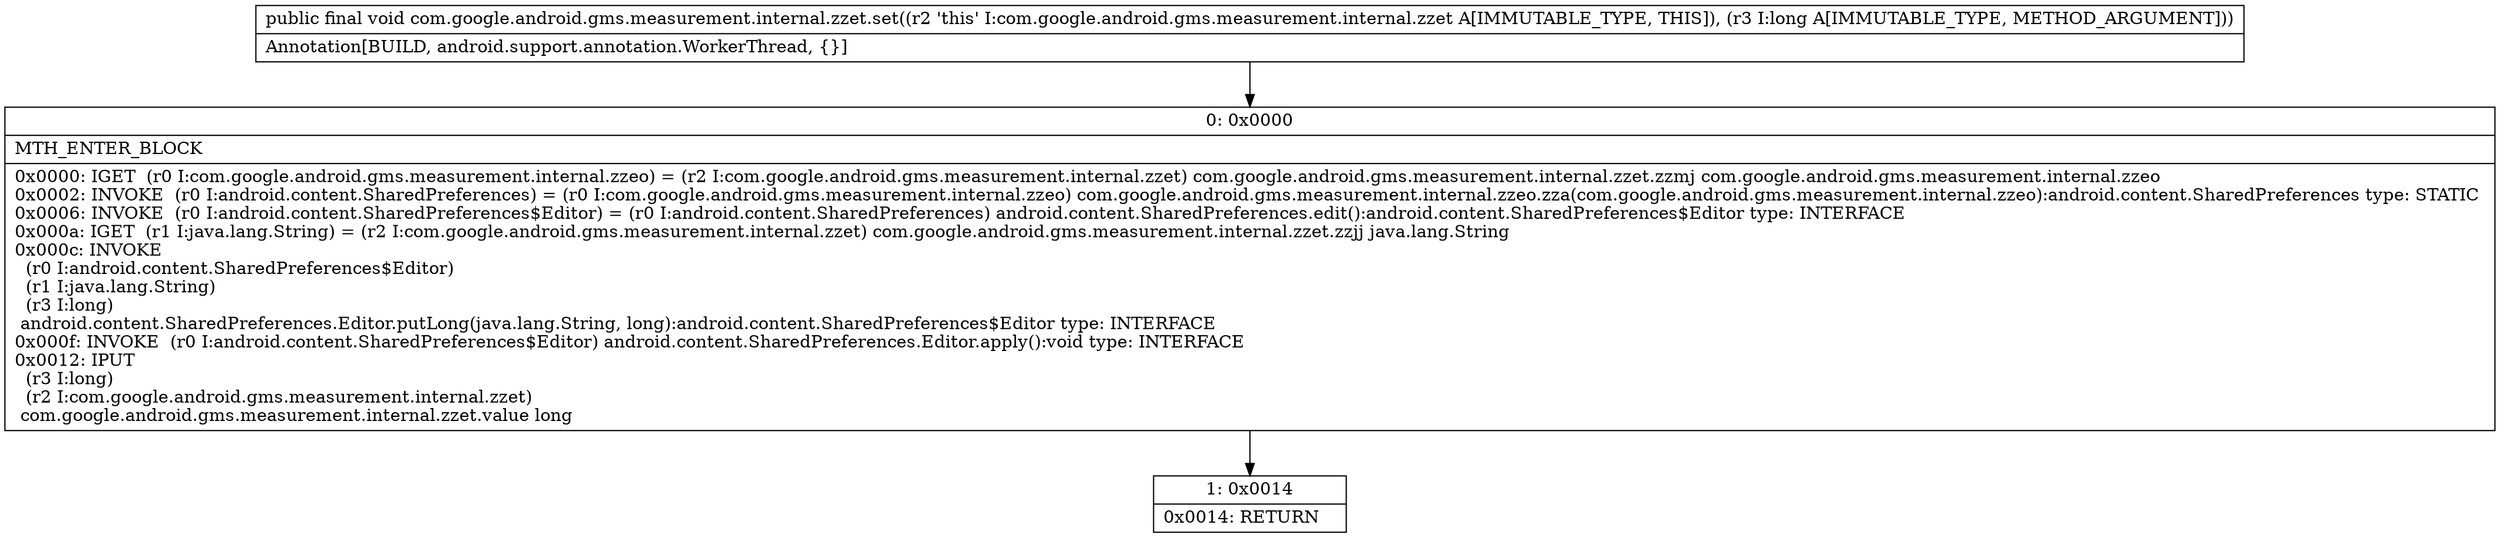 digraph "CFG forcom.google.android.gms.measurement.internal.zzet.set(J)V" {
Node_0 [shape=record,label="{0\:\ 0x0000|MTH_ENTER_BLOCK\l|0x0000: IGET  (r0 I:com.google.android.gms.measurement.internal.zzeo) = (r2 I:com.google.android.gms.measurement.internal.zzet) com.google.android.gms.measurement.internal.zzet.zzmj com.google.android.gms.measurement.internal.zzeo \l0x0002: INVOKE  (r0 I:android.content.SharedPreferences) = (r0 I:com.google.android.gms.measurement.internal.zzeo) com.google.android.gms.measurement.internal.zzeo.zza(com.google.android.gms.measurement.internal.zzeo):android.content.SharedPreferences type: STATIC \l0x0006: INVOKE  (r0 I:android.content.SharedPreferences$Editor) = (r0 I:android.content.SharedPreferences) android.content.SharedPreferences.edit():android.content.SharedPreferences$Editor type: INTERFACE \l0x000a: IGET  (r1 I:java.lang.String) = (r2 I:com.google.android.gms.measurement.internal.zzet) com.google.android.gms.measurement.internal.zzet.zzjj java.lang.String \l0x000c: INVOKE  \l  (r0 I:android.content.SharedPreferences$Editor)\l  (r1 I:java.lang.String)\l  (r3 I:long)\l android.content.SharedPreferences.Editor.putLong(java.lang.String, long):android.content.SharedPreferences$Editor type: INTERFACE \l0x000f: INVOKE  (r0 I:android.content.SharedPreferences$Editor) android.content.SharedPreferences.Editor.apply():void type: INTERFACE \l0x0012: IPUT  \l  (r3 I:long)\l  (r2 I:com.google.android.gms.measurement.internal.zzet)\l com.google.android.gms.measurement.internal.zzet.value long \l}"];
Node_1 [shape=record,label="{1\:\ 0x0014|0x0014: RETURN   \l}"];
MethodNode[shape=record,label="{public final void com.google.android.gms.measurement.internal.zzet.set((r2 'this' I:com.google.android.gms.measurement.internal.zzet A[IMMUTABLE_TYPE, THIS]), (r3 I:long A[IMMUTABLE_TYPE, METHOD_ARGUMENT]))  | Annotation[BUILD, android.support.annotation.WorkerThread, \{\}]\l}"];
MethodNode -> Node_0;
Node_0 -> Node_1;
}

